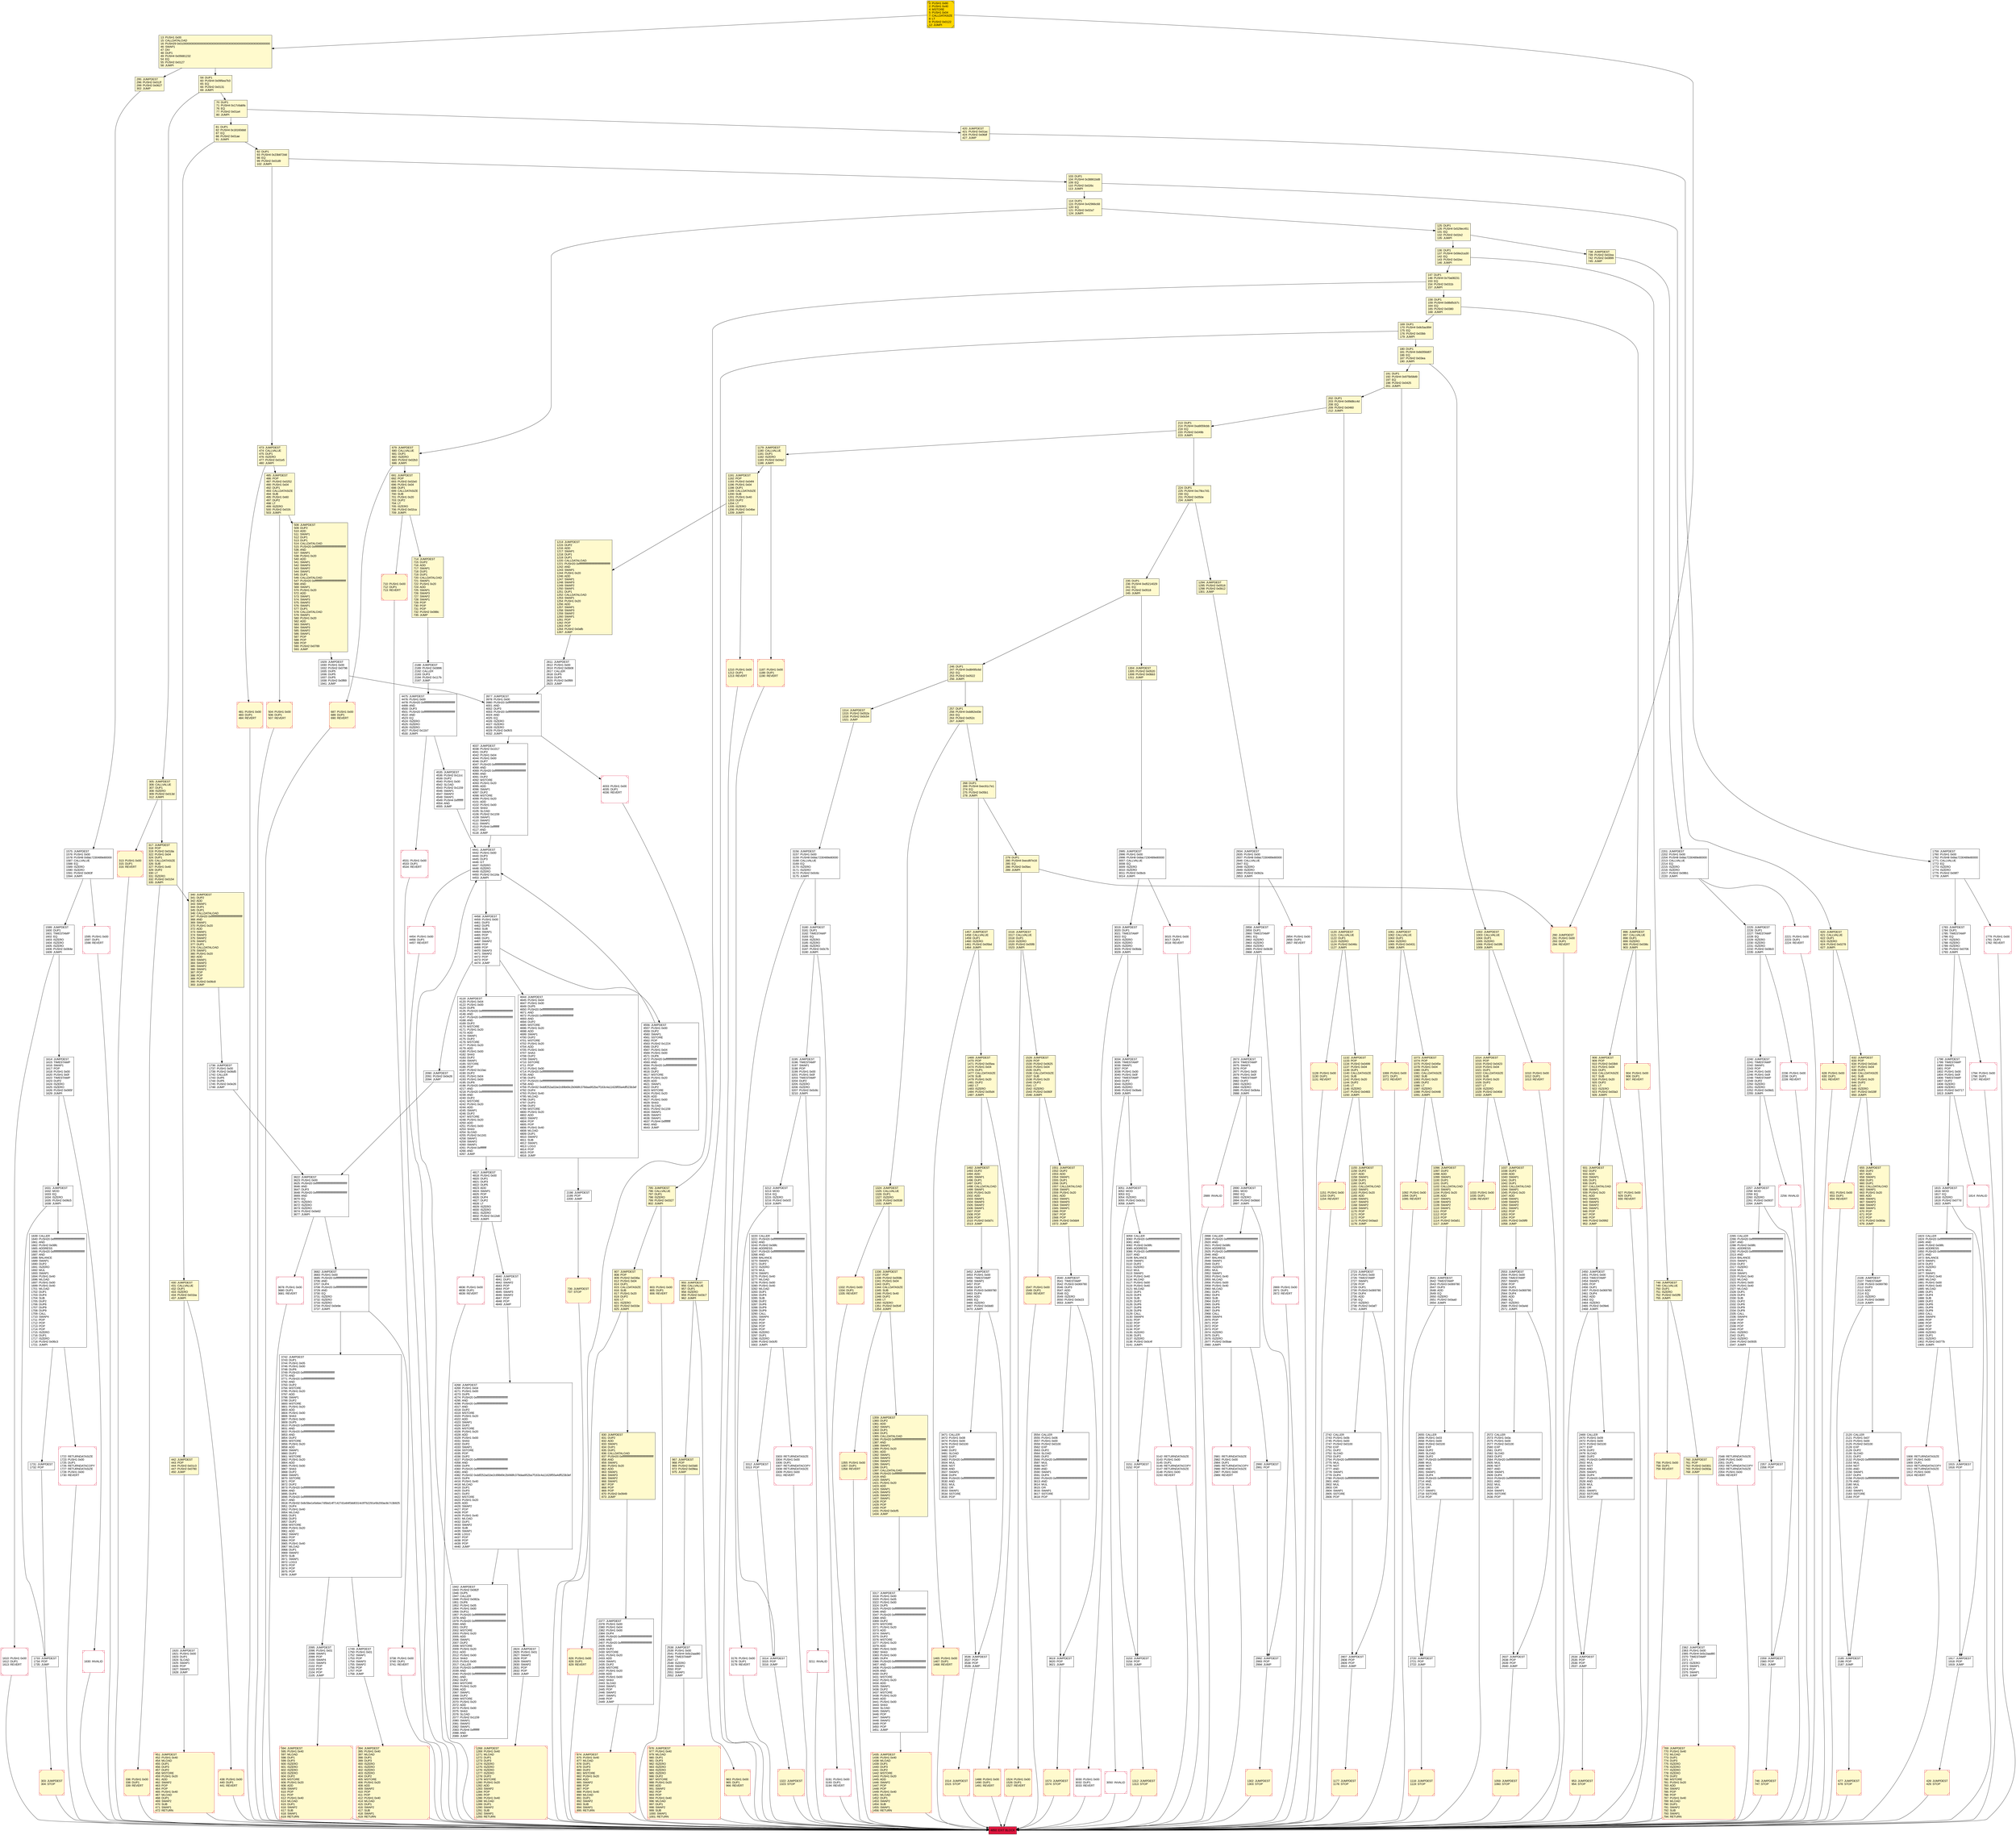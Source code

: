 digraph G {
bgcolor=transparent rankdir=UD;
node [shape=box style=filled color=black fillcolor=white fontname=arial fontcolor=black];
679 [label="679: JUMPDEST\l680: CALLVALUE\l681: DUP1\l682: ISZERO\l683: PUSH2 0x02b3\l686: JUMPI\l" fillcolor=lemonchiffon ];
147 [label="147: DUP1\l148: PUSH4 0x70a08231\l153: EQ\l154: PUSH2 0x031b\l157: JUMPI\l" fillcolor=lemonchiffon ];
2637 [label="2637: JUMPDEST\l2638: POP\l2639: POP\l2640: JUMP\l" ];
1096 [label="1096: JUMPDEST\l1097: DUP2\l1098: ADD\l1099: SWAP1\l1100: DUP1\l1101: DUP1\l1102: CALLDATALOAD\l1103: SWAP1\l1104: PUSH1 0x20\l1106: ADD\l1107: SWAP1\l1108: SWAP3\l1109: SWAP2\l1110: SWAP1\l1111: POP\l1112: POP\l1113: POP\l1114: PUSH2 0x0a51\l1117: JUMP\l" fillcolor=lemonchiffon ];
1314 [label="1314: JUMPDEST\l1315: PUSH2 0x052a\l1318: PUSH2 0x0c54\l1321: JUMP\l" fillcolor=lemonchiffon ];
955 [label="955: JUMPDEST\l956: CALLVALUE\l957: DUP1\l958: ISZERO\l959: PUSH2 0x03c7\l962: JUMPI\l" fillcolor=lemonchiffon ];
2641 [label="2641: JUMPDEST\l2642: TIMESTAMP\l2643: PUSH3 0x069780\l2647: DUP3\l2648: ADD\l2649: EQ\l2650: ISZERO\l2651: PUSH2 0x0aa0\l2654: JUMPI\l" ];
3977 [label="3977: JUMPDEST\l3978: PUSH1 0x00\l3980: PUSH20 0xffffffffffffffffffffffffffffffffffffffff\l4001: AND\l4002: DUP3\l4003: PUSH20 0xffffffffffffffffffffffffffffffffffffffff\l4024: AND\l4025: EQ\l4026: ISZERO\l4027: ISZERO\l4028: ISZERO\l4029: PUSH2 0x0fc5\l4032: JUMPI\l" ];
2359 [label="2359: JUMPDEST\l2360: POP\l2361: JUMP\l" ];
4817 [label="4817: JUMPDEST\l4818: PUSH1 0x00\l4820: DUP1\l4821: DUP3\l4822: DUP5\l4823: ADD\l4824: SWAP1\l4825: POP\l4826: DUP4\l4827: DUP2\l4828: LT\l4829: ISZERO\l4830: ISZERO\l4831: ISZERO\l4832: PUSH2 0x12e8\l4835: JUMPI\l" ];
4531 [label="4531: PUSH1 0x00\l4533: DUP1\l4534: REVERT\l" shape=Msquare color=crimson ];
438 [label="438: PUSH1 0x00\l440: DUP1\l441: REVERT\l" fillcolor=lemonchiffon shape=Msquare color=crimson ];
1465 [label="1465: PUSH1 0x00\l1467: DUP1\l1468: REVERT\l" fillcolor=lemonchiffon shape=Msquare color=crimson ];
2890 [label="2890: JUMPDEST\l2891: MOD\l2892: EQ\l2893: ISZERO\l2894: PUSH2 0x0bb0\l2897: JUMPI\l" ];
169 [label="169: DUP1\l170: PUSH4 0x8c5ac894\l175: EQ\l176: PUSH2 0x03bb\l179: JUMPI\l" fillcolor=lemonchiffon ];
114 [label="114: DUP1\l115: PUSH4 0x42966c68\l120: EQ\l121: PUSH2 0x02a7\l124: JUMPI\l" fillcolor=lemonchiffon ];
931 [label="931: JUMPDEST\l932: DUP2\l933: ADD\l934: SWAP1\l935: DUP1\l936: DUP1\l937: CALLDATALOAD\l938: SWAP1\l939: PUSH1 0x20\l941: ADD\l942: SWAP1\l943: SWAP3\l944: SWAP2\l945: SWAP1\l946: POP\l947: POP\l948: POP\l949: PUSH2 0x0992\l952: JUMP\l" fillcolor=lemonchiffon ];
2469 [label="2469: CALLER\l2470: PUSH1 0x09\l2472: PUSH1 0x00\l2474: PUSH2 0x0100\l2477: EXP\l2478: DUP2\l2479: SLOAD\l2480: DUP2\l2481: PUSH20 0xffffffffffffffffffffffffffffffffffffffff\l2502: MUL\l2503: NOT\l2504: AND\l2505: SWAP1\l2506: DUP4\l2507: PUSH20 0xffffffffffffffffffffffffffffffffffffffff\l2528: AND\l2529: MUL\l2530: OR\l2531: SWAP1\l2532: SSTORE\l2533: POP\l" ];
1014 [label="1014: JUMPDEST\l1015: POP\l1016: PUSH2 0x0423\l1019: PUSH1 0x04\l1021: DUP1\l1022: CALLDATASIZE\l1023: SUB\l1024: PUSH1 0x20\l1026: DUP2\l1027: LT\l1028: ISZERO\l1029: PUSH2 0x040d\l1032: JUMPI\l" fillcolor=lemonchiffon ];
1435 [label="1435: JUMPDEST\l1436: PUSH1 0x40\l1438: MLOAD\l1439: DUP1\l1440: DUP3\l1441: DUP2\l1442: MSTORE\l1443: PUSH1 0x20\l1445: ADD\l1446: SWAP2\l1447: POP\l1448: POP\l1449: PUSH1 0x40\l1451: MLOAD\l1452: DUP1\l1453: SWAP2\l1454: SUB\l1455: SWAP1\l1456: RETURN\l" fillcolor=lemonchiffon shape=Msquare color=crimson ];
2095 [label="2095: JUMPDEST\l2096: PUSH1 0x01\l2098: SWAP1\l2099: POP\l2100: SWAP4\l2101: SWAP3\l2102: POP\l2103: POP\l2104: POP\l2105: JUMP\l" ];
904 [label="904: PUSH1 0x00\l906: DUP1\l907: REVERT\l" fillcolor=lemonchiffon shape=Msquare color=crimson ];
2873 [label="2873: JUMPDEST\l2874: TIMESTAMP\l2875: SWAP1\l2876: POP\l2877: PUSH1 0x00\l2879: PUSH1 0x0f\l2881: TIMESTAMP\l2882: DUP2\l2883: ISZERO\l2884: ISZERO\l2885: PUSH2 0x0b4a\l2888: JUMPI\l" ];
1736 [label="1736: JUMPDEST\l1737: PUSH1 0x00\l1739: PUSH2 0x06d5\l1742: CALLER\l1743: DUP5\l1744: DUP5\l1745: PUSH2 0x0e26\l1748: JUMP\l" ];
953 [label="953: JUMPDEST\l954: STOP\l" fillcolor=lemonchiffon shape=Msquare color=crimson ];
3211 [label="3211: INVALID\l" shape=Msquare color=crimson ];
428 [label="428: JUMPDEST\l429: STOP\l" fillcolor=lemonchiffon shape=Msquare color=crimson ];
180 [label="180: DUP1\l181: PUSH4 0x8d356d07\l186: EQ\l187: PUSH2 0x03ea\l190: JUMPI\l" fillcolor=lemonchiffon ];
2742 [label="2742: CALLER\l2743: PUSH1 0x0b\l2745: PUSH1 0x00\l2747: PUSH2 0x0100\l2750: EXP\l2751: DUP2\l2752: SLOAD\l2753: DUP2\l2754: PUSH20 0xffffffffffffffffffffffffffffffffffffffff\l2775: MUL\l2776: NOT\l2777: AND\l2778: SWAP1\l2779: DUP4\l2780: PUSH20 0xffffffffffffffffffffffffffffffffffffffff\l2801: AND\l2802: MUL\l2803: OR\l2804: SWAP1\l2805: SSTORE\l2806: POP\l" ];
4458 [label="4458: JUMPDEST\l4459: PUSH1 0x00\l4461: DUP3\l4462: DUP5\l4463: SUB\l4464: SWAP1\l4465: POP\l4466: DUP1\l4467: SWAP2\l4468: POP\l4469: POP\l4470: SWAP3\l4471: SWAP2\l4472: POP\l4473: POP\l4474: JUMP\l" ];
485 [label="485: JUMPDEST\l486: POP\l487: PUSH2 0x0252\l490: PUSH1 0x04\l492: DUP1\l493: CALLDATASIZE\l494: SUB\l495: PUSH1 0x60\l497: DUP2\l498: LT\l499: ISZERO\l500: PUSH2 0x01fc\l503: JUMPI\l" fillcolor=lemonchiffon ];
769 [label="769: JUMPDEST\l770: PUSH1 0x40\l772: MLOAD\l773: DUP1\l774: DUP3\l775: ISZERO\l776: ISZERO\l777: ISZERO\l778: ISZERO\l779: DUP2\l780: MSTORE\l781: PUSH1 0x20\l783: ADD\l784: SWAP2\l785: POP\l786: POP\l787: PUSH1 0x40\l789: MLOAD\l790: DUP1\l791: SWAP2\l792: SUB\l793: SWAP1\l794: RETURN\l" fillcolor=lemonchiffon shape=Msquare color=crimson ];
927 [label="927: PUSH1 0x00\l929: DUP1\l930: REVERT\l" fillcolor=lemonchiffon shape=Msquare color=crimson ];
481 [label="481: PUSH1 0x00\l483: DUP1\l484: REVERT\l" fillcolor=lemonchiffon shape=Msquare color=crimson ];
1179 [label="1179: JUMPDEST\l1180: CALLVALUE\l1181: DUP1\l1182: ISZERO\l1183: PUSH2 0x04a7\l1186: JUMPI\l" fillcolor=lemonchiffon ];
760 [label="760: JUMPDEST\l761: POP\l762: PUSH2 0x0301\l765: PUSH2 0x093a\l768: JUMP\l" fillcolor=lemonchiffon ];
3019 [label="3019: JUMPDEST\l3020: DUP1\l3021: TIMESTAMP\l3022: EQ\l3023: ISZERO\l3024: ISZERO\l3025: ISZERO\l3026: PUSH2 0x0bda\l3029: JUMPI\l" ];
246 [label="246: DUP1\l247: PUSH4 0xd8495c6d\l252: EQ\l253: PUSH2 0x0522\l256: JUMPI\l" fillcolor=lemonchiffon ];
2811 [label="2811: JUMPDEST\l2812: PUSH1 0x00\l2814: PUSH2 0x0b08\l2817: CALLER\l2818: DUP5\l2819: DUP5\l2820: PUSH2 0x0f89\l2823: JUMP\l" ];
1639 [label="1639: CALLER\l1640: PUSH20 0xffffffffffffffffffffffffffffffffffffffff\l1661: AND\l1662: PUSH2 0x08fc\l1665: ADDRESS\l1666: PUSH20 0xffffffffffffffffffffffffffffffffffffffff\l1687: AND\l1688: BALANCE\l1689: SWAP1\l1690: DUP2\l1691: ISZERO\l1692: MUL\l1693: SWAP1\l1694: PUSH1 0x40\l1696: MLOAD\l1697: PUSH1 0x00\l1699: PUSH1 0x40\l1701: MLOAD\l1702: DUP1\l1703: DUP4\l1704: SUB\l1705: DUP2\l1706: DUP6\l1707: DUP9\l1708: DUP9\l1709: CALL\l1710: SWAP4\l1711: POP\l1712: POP\l1713: POP\l1714: POP\l1715: ISZERO\l1716: DUP1\l1717: ISZERO\l1718: PUSH2 0x06c3\l1721: JUMPI\l" ];
235 [label="235: DUP1\l236: PUSH4 0xd5214029\l241: EQ\l242: PUSH2 0x0518\l245: JUMPI\l" fillcolor=lemonchiffon ];
3180 [label="3180: JUMPDEST\l3181: DUP1\l3182: TIMESTAMP\l3183: EQ\l3184: ISZERO\l3185: ISZERO\l3186: ISZERO\l3187: PUSH2 0x0c7b\l3190: JUMPI\l" ];
1010 [label="1010: PUSH1 0x00\l1012: DUP1\l1013: REVERT\l" fillcolor=lemonchiffon shape=Msquare color=crimson ];
1524 [label="1524: PUSH1 0x00\l1526: DUP1\l1527: REVERT\l" fillcolor=lemonchiffon shape=Msquare color=crimson ];
191 [label="191: DUP1\l192: PUSH4 0x975b58d9\l197: EQ\l198: PUSH2 0x0425\l201: JUMPI\l" fillcolor=lemonchiffon ];
70 [label="70: DUP1\l71: PUSH4 0x17c6abfa\l76: EQ\l77: PUSH2 0x01a4\l80: JUMPI\l" fillcolor=lemonchiffon ];
1457 [label="1457: JUMPDEST\l1458: CALLVALUE\l1459: DUP1\l1460: ISZERO\l1461: PUSH2 0x05bd\l1464: JUMPI\l" fillcolor=lemonchiffon ];
504 [label="504: PUSH1 0x00\l506: DUP1\l507: REVERT\l" fillcolor=lemonchiffon shape=Msquare color=crimson ];
1917 [label="1917: JUMPDEST\l1918: POP\l1919: JUMP\l" ];
3142 [label="3142: RETURNDATASIZE\l3143: PUSH1 0x00\l3145: DUP1\l3146: RETURNDATACOPY\l3147: RETURNDATASIZE\l3148: PUSH1 0x00\l3150: REVERT\l" shape=Msquare color=crimson ];
4033 [label="4033: PUSH1 0x00\l4035: DUP1\l4036: REVERT\l" shape=Msquare color=crimson ];
59 [label="59: DUP1\l60: PUSH4 0x095ea7b3\l65: EQ\l66: PUSH2 0x0131\l69: JUMPI\l" fillcolor=lemonchiffon ];
963 [label="963: PUSH1 0x00\l965: DUP1\l966: REVERT\l" fillcolor=lemonchiffon shape=Msquare color=crimson ];
3015 [label="3015: PUSH1 0x00\l3017: DUP1\l3018: REVERT\l" shape=Msquare color=crimson ];
967 [label="967: JUMPDEST\l968: POP\l969: PUSH2 0x03d0\l972: PUSH2 0x09ea\l975: JUMP\l" fillcolor=lemonchiffon ];
2834 [label="2834: JUMPDEST\l2835: PUSH1 0x00\l2837: PUSH8 0x8ac7230489e80000\l2846: CALLVALUE\l2847: EQ\l2848: ISZERO\l2849: ISZERO\l2850: PUSH2 0x0b2a\l2853: JUMPI\l" ];
2858 [label="2858: JUMPDEST\l2859: DUP1\l2860: TIMESTAMP\l2861: EQ\l2862: ISZERO\l2863: ISZERO\l2864: ISZERO\l2865: PUSH2 0x0b39\l2868: JUMPI\l" ];
2256 [label="2256: INVALID\l" shape=Msquare color=crimson ];
451 [label="451: JUMPDEST\l452: PUSH1 0x40\l454: MLOAD\l455: DUP1\l456: DUP3\l457: DUP2\l458: MSTORE\l459: PUSH1 0x20\l461: ADD\l462: SWAP2\l463: POP\l464: POP\l465: PUSH1 0x40\l467: MLOAD\l468: DUP1\l469: SWAP2\l470: SUB\l471: SWAP1\l472: RETURN\l" fillcolor=lemonchiffon shape=Msquare color=crimson ];
2450 [label="2450: JUMPDEST\l2451: PUSH1 0x00\l2453: TIMESTAMP\l2454: SWAP1\l2455: POP\l2456: DUP1\l2457: PUSH3 0x069780\l2461: DUP4\l2462: ADD\l2463: EQ\l2464: ISZERO\l2465: PUSH2 0x09e6\l2468: JUMPI\l" ];
1488 [label="1488: PUSH1 0x00\l1490: DUP1\l1491: REVERT\l" fillcolor=lemonchiffon shape=Msquare color=crimson ];
3030 [label="3030: PUSH1 0x00\l3032: DUP1\l3033: REVERT\l" shape=Msquare color=crimson ];
655 [label="655: JUMPDEST\l656: DUP2\l657: ADD\l658: SWAP1\l659: DUP1\l660: DUP1\l661: CALLDATALOAD\l662: SWAP1\l663: PUSH1 0x20\l665: ADD\l666: SWAP1\l667: SWAP3\l668: SWAP2\l669: SWAP1\l670: POP\l671: POP\l672: POP\l673: PUSH2 0x083a\l676: JUMP\l" fillcolor=lemonchiffon ];
1359 [label="1359: JUMPDEST\l1360: DUP2\l1361: ADD\l1362: SWAP1\l1363: DUP1\l1364: DUP1\l1365: CALLDATALOAD\l1366: PUSH20 0xffffffffffffffffffffffffffffffffffffffff\l1387: AND\l1388: SWAP1\l1389: PUSH1 0x20\l1391: ADD\l1392: SWAP1\l1393: SWAP3\l1394: SWAP2\l1395: SWAP1\l1396: DUP1\l1397: CALLDATALOAD\l1398: PUSH20 0xffffffffffffffffffffffffffffffffffffffff\l1419: AND\l1420: SWAP1\l1421: PUSH1 0x20\l1423: ADD\l1424: SWAP1\l1425: SWAP3\l1426: SWAP2\l1427: SWAP1\l1428: POP\l1429: POP\l1430: POP\l1431: PUSH2 0x0cf5\l1434: JUMP\l" fillcolor=lemonchiffon ];
1514 [label="1514: JUMPDEST\l1515: STOP\l" fillcolor=lemonchiffon shape=Msquare color=crimson ];
1749 [label="1749: JUMPDEST\l1750: PUSH1 0x01\l1752: SWAP1\l1753: POP\l1754: SWAP3\l1755: SWAP2\l1756: POP\l1757: POP\l1758: JUMP\l" ];
3151 [label="3151: JUMPDEST\l3152: POP\l" ];
1155 [label="1155: JUMPDEST\l1156: DUP2\l1157: ADD\l1158: SWAP1\l1159: DUP1\l1160: DUP1\l1161: CALLDATALOAD\l1162: SWAP1\l1163: PUSH1 0x20\l1165: ADD\l1166: SWAP1\l1167: SWAP3\l1168: SWAP2\l1169: SWAP1\l1170: POP\l1171: POP\l1172: POP\l1173: PUSH2 0x0aa3\l1176: JUMP\l" fillcolor=lemonchiffon ];
803 [label="803: PUSH1 0x00\l805: DUP1\l806: REVERT\l" fillcolor=lemonchiffon shape=Msquare color=crimson ];
1302 [label="1302: JUMPDEST\l1303: STOP\l" fillcolor=lemonchiffon shape=Msquare color=crimson ];
1528 [label="1528: JUMPDEST\l1529: POP\l1530: PUSH2 0x0625\l1533: PUSH1 0x04\l1535: DUP1\l1536: CALLDATASIZE\l1537: SUB\l1538: PUSH1 0x20\l1540: DUP2\l1541: LT\l1542: ISZERO\l1543: PUSH2 0x060f\l1546: JUMPI\l" fillcolor=lemonchiffon ];
2854 [label="2854: PUSH1 0x00\l2856: DUP1\l2857: REVERT\l" shape=Msquare color=crimson ];
3034 [label="3034: JUMPDEST\l3035: TIMESTAMP\l3036: SWAP1\l3037: POP\l3038: PUSH1 0x00\l3040: PUSH1 0x0f\l3042: TIMESTAMP\l3043: DUP2\l3044: ISZERO\l3045: ISZERO\l3046: PUSH2 0x0beb\l3049: JUMPI\l" ];
2201 [label="2201: JUMPDEST\l2202: PUSH1 0x00\l2204: PUSH8 0x8ac7230489e80000\l2213: CALLVALUE\l2214: EQ\l2215: ISZERO\l2216: ISZERO\l2217: PUSH2 0x08b1\l2220: JUMPI\l" ];
1614 [label="1614: JUMPDEST\l1615: TIMESTAMP\l1616: SWAP1\l1617: POP\l1618: PUSH1 0x00\l1620: PUSH1 0x0f\l1622: TIMESTAMP\l1623: DUP2\l1624: ISZERO\l1625: ISZERO\l1626: PUSH2 0x065f\l1629: JUMPI\l" ];
3156 [label="3156: JUMPDEST\l3157: PUSH1 0x00\l3159: PUSH8 0x8ac7230489e80000\l3168: CALLVALUE\l3169: EQ\l3170: ISZERO\l3171: ISZERO\l3172: PUSH2 0x0c6c\l3175: JUMPI\l" ];
2869 [label="2869: PUSH1 0x00\l2871: DUP1\l2872: REVERT\l" shape=Msquare color=crimson ];
1332 [label="1332: PUSH1 0x00\l1334: DUP1\l1335: REVERT\l" fillcolor=lemonchiffon shape=Msquare color=crimson ];
136 [label="136: DUP1\l137: PUSH4 0x56e2ca30\l142: EQ\l143: PUSH2 0x02ec\l146: JUMPI\l" fillcolor=lemonchiffon ];
2992 [label="2992: JUMPDEST\l2993: POP\l2994: JUMP\l" ];
313 [label="313: PUSH1 0x00\l315: DUP1\l316: REVERT\l" fillcolor=lemonchiffon shape=Msquare color=crimson ];
1037 [label="1037: JUMPDEST\l1038: DUP2\l1039: ADD\l1040: SWAP1\l1041: DUP1\l1042: DUP1\l1043: CALLDATALOAD\l1044: SWAP1\l1045: PUSH1 0x20\l1047: ADD\l1048: SWAP1\l1049: SWAP3\l1050: SWAP2\l1051: SWAP1\l1052: POP\l1053: POP\l1054: POP\l1055: PUSH2 0x09f9\l1058: JUMP\l" fillcolor=lemonchiffon ];
4441 [label="4441: JUMPDEST\l4442: PUSH1 0x00\l4444: DUP3\l4445: DUP3\l4446: GT\l4447: ISZERO\l4448: ISZERO\l4449: ISZERO\l4450: PUSH2 0x116a\l4453: JUMPI\l" ];
826 [label="826: PUSH1 0x00\l828: DUP1\l829: REVERT\l" fillcolor=lemonchiffon shape=Msquare color=crimson ];
3195 [label="3195: JUMPDEST\l3196: TIMESTAMP\l3197: SWAP1\l3198: POP\l3199: PUSH1 0x00\l3201: PUSH1 0x0f\l3203: TIMESTAMP\l3204: DUP2\l3205: ISZERO\l3206: ISZERO\l3207: PUSH2 0x0c8c\l3210: JUMPI\l" ];
1304 [label="1304: JUMPDEST\l1305: PUSH2 0x0520\l1308: PUSH2 0x0bb3\l1311: JUMP\l" fillcolor=lemonchiffon ];
1722 [label="1722: RETURNDATASIZE\l1723: PUSH1 0x00\l1725: DUP1\l1726: RETURNDATACOPY\l1727: RETURNDATASIZE\l1728: PUSH1 0x00\l1730: REVERT\l" shape=Msquare color=crimson ];
1794 [label="1794: PUSH1 0x00\l1796: DUP1\l1797: REVERT\l" shape=Msquare color=crimson ];
1815 [label="1815: JUMPDEST\l1816: MOD\l1817: EQ\l1818: ISZERO\l1819: PUSH2 0x077d\l1822: JUMPI\l" ];
3059 [label="3059: CALLER\l3060: PUSH20 0xffffffffffffffffffffffffffffffffffffffff\l3081: AND\l3082: PUSH2 0x08fc\l3085: ADDRESS\l3086: PUSH20 0xffffffffffffffffffffffffffffffffffffffff\l3107: AND\l3108: BALANCE\l3109: SWAP1\l3110: DUP2\l3111: ISZERO\l3112: MUL\l3113: SWAP1\l3114: PUSH1 0x40\l3116: MLOAD\l3117: PUSH1 0x00\l3119: PUSH1 0x40\l3121: MLOAD\l3122: DUP1\l3123: DUP4\l3124: SUB\l3125: DUP2\l3126: DUP6\l3127: DUP9\l3128: DUP9\l3129: CALL\l3130: SWAP4\l3131: POP\l3132: POP\l3133: POP\l3134: POP\l3135: ISZERO\l3136: DUP1\l3137: ISZERO\l3138: PUSH2 0x0c4f\l3141: JUMPI\l" ];
2240 [label="2240: JUMPDEST\l2241: TIMESTAMP\l2242: SWAP1\l2243: POP\l2244: PUSH1 0x00\l2246: PUSH1 0x0f\l2248: TIMESTAMP\l2249: DUP2\l2250: ISZERO\l2251: ISZERO\l2252: PUSH2 0x08d1\l2255: JUMPI\l" ];
1942 [label="1942: JUMPDEST\l1943: PUSH2 0x082f\l1946: DUP5\l1947: CALLER\l1948: PUSH2 0x082a\l1951: DUP6\l1952: PUSH1 0x05\l1954: PUSH1 0x00\l1956: DUP11\l1957: PUSH20 0xffffffffffffffffffffffffffffffffffffffff\l1978: AND\l1979: PUSH20 0xffffffffffffffffffffffffffffffffffffffff\l2000: AND\l2001: DUP2\l2002: MSTORE\l2003: PUSH1 0x20\l2005: ADD\l2006: SWAP1\l2007: DUP2\l2008: MSTORE\l2009: PUSH1 0x20\l2011: ADD\l2012: PUSH1 0x00\l2014: SHA3\l2015: PUSH1 0x00\l2017: CALLER\l2018: PUSH20 0xffffffffffffffffffffffffffffffffffffffff\l2039: AND\l2040: PUSH20 0xffffffffffffffffffffffffffffffffffffffff\l2061: AND\l2062: DUP2\l2063: MSTORE\l2064: PUSH1 0x20\l2066: ADD\l2067: SWAP1\l2068: DUP2\l2069: MSTORE\l2070: PUSH1 0x20\l2072: ADD\l2073: PUSH1 0x00\l2075: SHA3\l2076: SLOAD\l2077: PUSH2 0x1159\l2080: SWAP1\l2081: SWAP2\l2082: SWAP1\l2083: PUSH4 0xffffffff\l2088: AND\l2089: JUMP\l" ];
1312 [label="1312: JUMPDEST\l1313: STOP\l" fillcolor=lemonchiffon shape=Msquare color=crimson ];
103 [label="103: DUP1\l104: PUSH4 0x38861bd8\l109: EQ\l110: PUSH2 0x026c\l113: JUMPI\l" fillcolor=lemonchiffon ];
394 [label="394: JUMPDEST\l395: PUSH1 0x40\l397: MLOAD\l398: DUP1\l399: DUP3\l400: ISZERO\l401: ISZERO\l402: ISZERO\l403: ISZERO\l404: DUP2\l405: MSTORE\l406: PUSH1 0x20\l408: ADD\l409: SWAP2\l410: POP\l411: POP\l412: PUSH1 0x40\l414: MLOAD\l415: DUP1\l416: SWAP2\l417: SUB\l418: SWAP1\l419: RETURN\l" fillcolor=lemonchiffon shape=Msquare color=crimson ];
303 [label="303: JUMPDEST\l304: STOP\l" fillcolor=lemonchiffon shape=Msquare color=crimson ];
3452 [label="3452: JUMPDEST\l3453: PUSH1 0x00\l3455: TIMESTAMP\l3456: SWAP1\l3457: POP\l3458: DUP1\l3459: PUSH3 0x069780\l3463: DUP4\l3464: ADD\l3465: EQ\l3466: ISZERO\l3467: PUSH2 0x0dd0\l3470: JUMPI\l" ];
1002 [label="1002: JUMPDEST\l1003: CALLVALUE\l1004: DUP1\l1005: ISZERO\l1006: PUSH2 0x03f6\l1009: JUMPI\l" fillcolor=lemonchiffon ];
2807 [label="2807: JUMPDEST\l2808: POP\l2809: POP\l2810: JUMP\l" ];
2723 [label="2723: JUMPDEST\l2724: PUSH1 0x00\l2726: TIMESTAMP\l2727: SWAP1\l2728: POP\l2729: DUP1\l2730: PUSH3 0x069780\l2734: DUP4\l2735: ADD\l2736: EQ\l2737: ISZERO\l2738: PUSH2 0x0af7\l2741: JUMPI\l" ];
1322 [label="1322: JUMPDEST\l1323: STOP\l" fillcolor=lemonchiffon shape=Msquare color=crimson ];
2655 [label="2655: CALLER\l2656: PUSH1 0x03\l2658: PUSH1 0x00\l2660: PUSH2 0x0100\l2663: EXP\l2664: DUP2\l2665: SLOAD\l2666: DUP2\l2667: PUSH20 0xffffffffffffffffffffffffffffffffffffffff\l2688: MUL\l2689: NOT\l2690: AND\l2691: SWAP1\l2692: DUP4\l2693: PUSH20 0xffffffffffffffffffffffffffffffffffffffff\l2714: AND\l2715: MUL\l2716: OR\l2717: SWAP1\l2718: SSTORE\l2719: POP\l" ];
3471 [label="3471: CALLER\l3472: PUSH1 0x08\l3474: PUSH1 0x00\l3476: PUSH2 0x0100\l3479: EXP\l3480: DUP2\l3481: SLOAD\l3482: DUP2\l3483: PUSH20 0xffffffffffffffffffffffffffffffffffffffff\l3504: MUL\l3505: NOT\l3506: AND\l3507: SWAP1\l3508: DUP4\l3509: PUSH20 0xffffffffffffffffffffffffffffffffffffffff\l3530: AND\l3531: MUL\l3532: OR\l3533: SWAP1\l3534: SSTORE\l3535: POP\l" ];
3312 [label="3312: JUMPDEST\l3313: POP\l" ];
1551 [label="1551: JUMPDEST\l1552: DUP2\l1553: ADD\l1554: SWAP1\l1555: DUP1\l1556: DUP1\l1557: CALLDATALOAD\l1558: SWAP1\l1559: PUSH1 0x20\l1561: ADD\l1562: SWAP1\l1563: SWAP3\l1564: SWAP2\l1565: SWAP1\l1566: POP\l1567: POP\l1568: POP\l1569: PUSH2 0x0dd4\l1572: JUMP\l" fillcolor=lemonchiffon ];
4454 [label="4454: PUSH1 0x00\l4456: DUP1\l4457: REVERT\l" shape=Msquare color=crimson ];
2995 [label="2995: JUMPDEST\l2996: PUSH1 0x00\l2998: PUSH8 0x8ac7230489e80000\l3007: CALLVALUE\l3008: EQ\l3009: ISZERO\l3010: ISZERO\l3011: PUSH2 0x0bcb\l3014: JUMPI\l" ];
896 [label="896: JUMPDEST\l897: CALLVALUE\l898: DUP1\l899: ISZERO\l900: PUSH2 0x038c\l903: JUMPI\l" fillcolor=lemonchiffon ];
1469 [label="1469: JUMPDEST\l1470: POP\l1471: PUSH2 0x05ea\l1474: PUSH1 0x04\l1476: DUP1\l1477: CALLDATASIZE\l1478: SUB\l1479: PUSH1 0x20\l1481: DUP2\l1482: LT\l1483: ISZERO\l1484: PUSH2 0x05d4\l1487: JUMPI\l" fillcolor=lemonchiffon ];
738 [label="738: JUMPDEST\l739: PUSH2 0x02ea\l742: PUSH2 0x0899\l745: JUMP\l" fillcolor=lemonchiffon ];
81 [label="81: DUP1\l82: PUSH4 0x18160ddd\l87: EQ\l88: PUSH2 0x01ae\l91: JUMPI\l" fillcolor=lemonchiffon ];
874 [label="874: JUMPDEST\l875: PUSH1 0x40\l877: MLOAD\l878: DUP1\l879: DUP3\l880: DUP2\l881: MSTORE\l882: PUSH1 0x20\l884: ADD\l885: SWAP2\l886: POP\l887: POP\l888: PUSH1 0x40\l890: MLOAD\l891: DUP1\l892: SWAP2\l893: SUB\l894: SWAP1\l895: RETURN\l" fillcolor=lemonchiffon shape=Msquare color=crimson ];
2265 [label="2265: CALLER\l2266: PUSH20 0xffffffffffffffffffffffffffffffffffffffff\l2287: AND\l2288: PUSH2 0x08fc\l2291: ADDRESS\l2292: PUSH20 0xffffffffffffffffffffffffffffffffffffffff\l2313: AND\l2314: BALANCE\l2315: SWAP1\l2316: DUP2\l2317: ISZERO\l2318: MUL\l2319: SWAP1\l2320: PUSH1 0x40\l2322: MLOAD\l2323: PUSH1 0x00\l2325: PUSH1 0x40\l2327: MLOAD\l2328: DUP1\l2329: DUP4\l2330: SUB\l2331: DUP2\l2332: DUP6\l2333: DUP9\l2334: DUP9\l2335: CALL\l2336: SWAP4\l2337: POP\l2338: POP\l2339: POP\l2340: POP\l2341: ISZERO\l2342: DUP1\l2343: ISZERO\l2344: PUSH2 0x0935\l2347: JUMPI\l" ];
125 [label="125: DUP1\l126: PUSH4 0x529ec451\l131: EQ\l132: PUSH2 0x02e2\l135: JUMPI\l" fillcolor=lemonchiffon ];
1516 [label="1516: JUMPDEST\l1517: CALLVALUE\l1518: DUP1\l1519: ISZERO\l1520: PUSH2 0x05f8\l1523: JUMPI\l" fillcolor=lemonchiffon ];
830 [label="830: JUMPDEST\l831: DUP2\l832: ADD\l833: SWAP1\l834: DUP1\l835: DUP1\l836: CALLDATALOAD\l837: PUSH20 0xffffffffffffffffffffffffffffffffffffffff\l858: AND\l859: SWAP1\l860: PUSH1 0x20\l862: ADD\l863: SWAP1\l864: SWAP3\l865: SWAP2\l866: SWAP1\l867: POP\l868: POP\l869: POP\l870: PUSH2 0x0949\l873: JUMP\l" fillcolor=lemonchiffon ];
1492 [label="1492: JUMPDEST\l1493: DUP2\l1494: ADD\l1495: SWAP1\l1496: DUP1\l1497: DUP1\l1498: CALLDATALOAD\l1499: SWAP1\l1500: PUSH1 0x20\l1502: ADD\l1503: SWAP1\l1504: SWAP3\l1505: SWAP2\l1506: SWAP1\l1507: POP\l1508: POP\l1509: POP\l1510: PUSH2 0x0d7c\l1513: JUMP\l" fillcolor=lemonchiffon ];
795 [label="795: JUMPDEST\l796: CALLVALUE\l797: DUP1\l798: ISZERO\l799: PUSH2 0x0327\l802: JUMPI\l" fillcolor=lemonchiffon ];
1575 [label="1575: JUMPDEST\l1576: PUSH1 0x00\l1578: PUSH8 0x8ac7230489e80000\l1587: CALLVALUE\l1588: EQ\l1589: ISZERO\l1590: ISZERO\l1591: PUSH2 0x063f\l1594: JUMPI\l" ];
1630 [label="1630: INVALID\l" shape=Msquare color=crimson ];
0 [label="0: PUSH1 0x80\l2: PUSH1 0x40\l4: MSTORE\l5: PUSH1 0x04\l7: CALLDATASIZE\l8: LT\l9: PUSH2 0x0122\l12: JUMPI\l" fillcolor=lemonchiffon shape=Msquare fillcolor=gold ];
2120 [label="2120: CALLER\l2121: PUSH1 0x07\l2123: PUSH1 0x00\l2125: PUSH2 0x0100\l2128: EXP\l2129: DUP2\l2130: SLOAD\l2131: DUP2\l2132: PUSH20 0xffffffffffffffffffffffffffffffffffffffff\l2153: MUL\l2154: NOT\l2155: AND\l2156: SWAP1\l2157: DUP4\l2158: PUSH20 0xffffffffffffffffffffffffffffffffffffffff\l2179: AND\l2180: MUL\l2181: OR\l2182: SWAP1\l2183: SSTORE\l2184: POP\l" ];
1355 [label="1355: PUSH1 0x00\l1357: DUP1\l1358: REVERT\l" fillcolor=lemonchiffon shape=Msquare color=crimson ];
976 [label="976: JUMPDEST\l977: PUSH1 0x40\l979: MLOAD\l980: DUP1\l981: DUP3\l982: ISZERO\l983: ISZERO\l984: ISZERO\l985: ISZERO\l986: DUP2\l987: MSTORE\l988: PUSH1 0x20\l990: ADD\l991: SWAP2\l992: POP\l993: POP\l994: PUSH1 0x40\l996: MLOAD\l997: DUP1\l998: SWAP2\l999: SUB\l1000: SWAP1\l1001: RETURN\l" fillcolor=lemonchiffon shape=Msquare color=crimson ];
4119 [label="4119: JUMPDEST\l4120: PUSH1 0x04\l4122: PUSH1 0x00\l4124: DUP6\l4125: PUSH20 0xffffffffffffffffffffffffffffffffffffffff\l4146: AND\l4147: PUSH20 0xffffffffffffffffffffffffffffffffffffffff\l4168: AND\l4169: DUP2\l4170: MSTORE\l4171: PUSH1 0x20\l4173: ADD\l4174: SWAP1\l4175: DUP2\l4176: MSTORE\l4177: PUSH1 0x20\l4179: ADD\l4180: PUSH1 0x00\l4182: SHA3\l4183: DUP2\l4184: SWAP1\l4185: SSTORE\l4186: POP\l4187: PUSH2 0x10ac\l4190: DUP2\l4191: PUSH1 0x04\l4193: PUSH1 0x00\l4195: DUP6\l4196: PUSH20 0xffffffffffffffffffffffffffffffffffffffff\l4217: AND\l4218: PUSH20 0xffffffffffffffffffffffffffffffffffffffff\l4239: AND\l4240: DUP2\l4241: MSTORE\l4242: PUSH1 0x20\l4244: ADD\l4245: SWAP1\l4246: DUP2\l4247: MSTORE\l4248: PUSH1 0x20\l4250: ADD\l4251: PUSH1 0x00\l4253: SHA3\l4254: SLOAD\l4255: PUSH2 0x12d1\l4258: SWAP1\l4259: SWAP2\l4260: SWAP1\l4261: PUSH4 0xffffffff\l4266: AND\l4267: JUMP\l" ];
336 [label="336: PUSH1 0x00\l338: DUP1\l339: REVERT\l" fillcolor=lemonchiffon shape=Msquare color=crimson ];
305 [label="305: JUMPDEST\l306: CALLVALUE\l307: DUP1\l308: ISZERO\l309: PUSH2 0x013d\l312: JUMPI\l" fillcolor=lemonchiffon ];
4850 [label="4850: EXIT BLOCK\l" fillcolor=crimson ];
1731 [label="1731: JUMPDEST\l1732: POP\l" ];
1336 [label="1336: JUMPDEST\l1337: POP\l1338: PUSH2 0x059b\l1341: PUSH1 0x04\l1343: DUP1\l1344: CALLDATASIZE\l1345: SUB\l1346: PUSH1 0x40\l1348: DUP2\l1349: LT\l1350: ISZERO\l1351: PUSH2 0x054f\l1354: JUMPI\l" fillcolor=lemonchiffon ];
508 [label="508: JUMPDEST\l509: DUP2\l510: ADD\l511: SWAP1\l512: DUP1\l513: DUP1\l514: CALLDATALOAD\l515: PUSH20 0xffffffffffffffffffffffffffffffffffffffff\l536: AND\l537: SWAP1\l538: PUSH1 0x20\l540: ADD\l541: SWAP1\l542: SWAP3\l543: SWAP2\l544: SWAP1\l545: DUP1\l546: CALLDATALOAD\l547: PUSH20 0xffffffffffffffffffffffffffffffffffffffff\l568: AND\l569: SWAP1\l570: PUSH1 0x20\l572: ADD\l573: SWAP1\l574: SWAP3\l575: SWAP2\l576: SWAP1\l577: DUP1\l578: CALLDATALOAD\l579: SWAP1\l580: PUSH1 0x20\l582: ADD\l583: SWAP1\l584: SWAP3\l585: SWAP2\l586: SWAP1\l587: POP\l588: POP\l589: POP\l590: PUSH2 0x0789\l593: JUMP\l" fillcolor=lemonchiffon ];
3303 [label="3303: RETURNDATASIZE\l3304: PUSH1 0x00\l3306: DUP1\l3307: RETURNDATACOPY\l3308: RETURNDATASIZE\l3309: PUSH1 0x00\l3311: REVERT\l" shape=Msquare color=crimson ];
1187 [label="1187: PUSH1 0x00\l1189: DUP1\l1190: REVERT\l" fillcolor=lemonchiffon shape=Msquare color=crimson ];
2357 [label="2357: JUMPDEST\l2358: POP\l" ];
3619 [label="3619: JUMPDEST\l3620: POP\l3621: JUMP\l" ];
632 [label="632: JUMPDEST\l633: POP\l634: PUSH2 0x02a5\l637: PUSH1 0x04\l639: DUP1\l640: CALLDATASIZE\l641: SUB\l642: PUSH1 0x20\l644: DUP2\l645: LT\l646: ISZERO\l647: PUSH2 0x028f\l650: JUMPI\l" fillcolor=lemonchiffon ];
2572 [label="2572: CALLER\l2573: PUSH1 0x0a\l2575: PUSH1 0x00\l2577: PUSH2 0x0100\l2580: EXP\l2581: DUP2\l2582: SLOAD\l2583: DUP2\l2584: PUSH20 0xffffffffffffffffffffffffffffffffffffffff\l2605: MUL\l2606: NOT\l2607: AND\l2608: SWAP1\l2609: DUP4\l2610: PUSH20 0xffffffffffffffffffffffffffffffffffffffff\l2631: AND\l2632: MUL\l2633: OR\l2634: SWAP1\l2635: SSTORE\l2636: POP\l" ];
1599 [label="1599: JUMPDEST\l1600: DUP1\l1601: TIMESTAMP\l1602: EQ\l1603: ISZERO\l1604: ISZERO\l1605: ISZERO\l1606: PUSH2 0x064e\l1609: JUMPI\l" ];
2221 [label="2221: PUSH1 0x00\l2223: DUP1\l2224: REVERT\l" shape=Msquare color=crimson ];
1177 [label="1177: JUMPDEST\l1178: STOP\l" fillcolor=lemonchiffon shape=Msquare color=crimson ];
687 [label="687: PUSH1 0x00\l689: DUP1\l690: REVERT\l" fillcolor=lemonchiffon shape=Msquare color=crimson ];
4037 [label="4037: JUMPDEST\l4038: PUSH2 0x1017\l4041: DUP2\l4042: PUSH1 0x04\l4044: PUSH1 0x00\l4046: DUP7\l4047: PUSH20 0xffffffffffffffffffffffffffffffffffffffff\l4068: AND\l4069: PUSH20 0xffffffffffffffffffffffffffffffffffffffff\l4090: AND\l4091: DUP2\l4092: MSTORE\l4093: PUSH1 0x20\l4095: ADD\l4096: SWAP1\l4097: DUP2\l4098: MSTORE\l4099: PUSH1 0x20\l4101: ADD\l4102: PUSH1 0x00\l4104: SHA3\l4105: SLOAD\l4106: PUSH2 0x1159\l4109: SWAP1\l4110: SWAP2\l4111: SWAP1\l4112: PUSH4 0xffffffff\l4117: AND\l4118: JUMP\l" ];
691 [label="691: JUMPDEST\l692: POP\l693: PUSH2 0x02e0\l696: PUSH1 0x04\l698: DUP1\l699: CALLDATASIZE\l700: SUB\l701: PUSH1 0x20\l703: DUP2\l704: LT\l705: ISZERO\l706: PUSH2 0x02ca\l709: JUMPI\l" fillcolor=lemonchiffon ];
1210 [label="1210: PUSH1 0x00\l1212: DUP1\l1213: REVERT\l" fillcolor=lemonchiffon shape=Msquare color=crimson ];
2236 [label="2236: PUSH1 0x00\l2238: DUP1\l2239: REVERT\l" shape=Msquare color=crimson ];
317 [label="317: JUMPDEST\l318: POP\l319: PUSH2 0x018a\l322: PUSH1 0x04\l324: DUP1\l325: CALLDATASIZE\l326: SUB\l327: PUSH1 0x40\l329: DUP2\l330: LT\l331: ISZERO\l332: PUSH2 0x0154\l335: JUMPI\l" fillcolor=lemonchiffon ];
290 [label="290: JUMPDEST\l291: PUSH1 0x00\l293: DUP1\l294: REVERT\l" fillcolor=lemonchiffon shape=Msquare color=crimson ];
651 [label="651: PUSH1 0x00\l653: DUP1\l654: REVERT\l" fillcolor=lemonchiffon shape=Msquare color=crimson ];
677 [label="677: JUMPDEST\l678: STOP\l" fillcolor=lemonchiffon shape=Msquare color=crimson ];
4556 [label="4556: JUMPDEST\l4557: PUSH1 0x00\l4559: DUP2\l4560: SWAP1\l4561: SSTORE\l4562: POP\l4563: PUSH2 0x1224\l4566: DUP2\l4567: PUSH1 0x04\l4569: PUSH1 0x00\l4571: DUP6\l4572: PUSH20 0xffffffffffffffffffffffffffffffffffffffff\l4593: AND\l4594: PUSH20 0xffffffffffffffffffffffffffffffffffffffff\l4615: AND\l4616: DUP2\l4617: MSTORE\l4618: PUSH1 0x20\l4620: ADD\l4621: SWAP1\l4622: DUP2\l4623: MSTORE\l4624: PUSH1 0x20\l4626: ADD\l4627: PUSH1 0x00\l4629: SHA3\l4630: SLOAD\l4631: PUSH2 0x1159\l4634: SWAP1\l4635: SWAP2\l4636: SWAP1\l4637: PUSH4 0xffffffff\l4642: AND\l4643: JUMP\l" ];
4535 [label="4535: JUMPDEST\l4536: PUSH2 0x11cc\l4539: DUP2\l4540: PUSH1 0x00\l4542: SLOAD\l4543: PUSH2 0x1159\l4546: SWAP1\l4547: SWAP2\l4548: SWAP1\l4549: PUSH4 0xffffffff\l4554: AND\l4555: JUMP\l" ];
202 [label="202: DUP1\l203: PUSH4 0x99d8cc4d\l208: EQ\l209: PUSH2 0x0460\l212: JUMPI\l" fillcolor=lemonchiffon ];
1929 [label="1929: JUMPDEST\l1930: PUSH1 0x00\l1932: PUSH2 0x0796\l1935: DUP5\l1936: DUP5\l1937: DUP5\l1938: PUSH2 0x0f89\l1941: JUMP\l" ];
2348 [label="2348: RETURNDATASIZE\l2349: PUSH1 0x00\l2351: DUP1\l2352: RETURNDATACOPY\l2353: RETURNDATASIZE\l2354: PUSH1 0x00\l2356: REVERT\l" shape=Msquare color=crimson ];
3738 [label="3738: PUSH1 0x00\l3740: DUP1\l3741: REVERT\l" shape=Msquare color=crimson ];
4268 [label="4268: JUMPDEST\l4269: PUSH1 0x04\l4271: PUSH1 0x00\l4273: DUP5\l4274: PUSH20 0xffffffffffffffffffffffffffffffffffffffff\l4295: AND\l4296: PUSH20 0xffffffffffffffffffffffffffffffffffffffff\l4317: AND\l4318: DUP2\l4319: MSTORE\l4320: PUSH1 0x20\l4322: ADD\l4323: SWAP1\l4324: DUP2\l4325: MSTORE\l4326: PUSH1 0x20\l4328: ADD\l4329: PUSH1 0x00\l4331: SHA3\l4332: DUP2\l4333: SWAP1\l4334: SSTORE\l4335: POP\l4336: DUP2\l4337: PUSH20 0xffffffffffffffffffffffffffffffffffffffff\l4358: AND\l4359: DUP4\l4360: PUSH20 0xffffffffffffffffffffffffffffffffffffffff\l4381: AND\l4382: PUSH32 0xddf252ad1be2c89b69c2b068fc378daa952ba7f163c4a11628f55a4df523b3ef\l4415: DUP4\l4416: PUSH1 0x40\l4418: MLOAD\l4419: DUP1\l4420: DUP3\l4421: DUP2\l4422: MSTORE\l4423: PUSH1 0x20\l4425: ADD\l4426: SWAP2\l4427: POP\l4428: POP\l4429: PUSH1 0x40\l4431: MLOAD\l4432: DUP1\l4433: SWAP2\l4434: SUB\l4435: SWAP1\l4436: LOG3\l4437: POP\l4438: POP\l4439: POP\l4440: JUMP\l" ];
4836 [label="4836: PUSH1 0x00\l4838: DUP1\l4839: REVERT\l" shape=Msquare color=crimson ];
1294 [label="1294: JUMPDEST\l1295: PUSH2 0x0516\l1298: PUSH2 0x0b12\l1301: JUMP\l" fillcolor=lemonchiffon ];
1915 [label="1915: JUMPDEST\l1916: POP\l" ];
1061 [label="1061: JUMPDEST\l1062: CALLVALUE\l1063: DUP1\l1064: ISZERO\l1065: PUSH2 0x0431\l1068: JUMPI\l" fillcolor=lemonchiffon ];
2090 [label="2090: JUMPDEST\l2091: PUSH2 0x0e26\l2094: JUMP\l" ];
3212 [label="3212: JUMPDEST\l3213: MOD\l3214: EQ\l3215: ISZERO\l3216: PUSH2 0x0cf2\l3219: JUMPI\l" ];
2553 [label="2553: JUMPDEST\l2554: PUSH1 0x00\l2556: TIMESTAMP\l2557: SWAP1\l2558: POP\l2559: DUP1\l2560: PUSH3 0x069780\l2564: DUP4\l2565: ADD\l2566: EQ\l2567: ISZERO\l2568: PUSH2 0x0a4d\l2571: JUMPI\l" ];
1779 [label="1779: PUSH1 0x00\l1781: DUP1\l1782: REVERT\l" shape=Msquare color=crimson ];
2225 [label="2225: JUMPDEST\l2226: DUP1\l2227: TIMESTAMP\l2228: EQ\l2229: ISZERO\l2230: ISZERO\l2231: ISZERO\l2232: PUSH2 0x08c0\l2235: JUMPI\l" ];
756 [label="756: PUSH1 0x00\l758: DUP1\l759: REVERT\l" fillcolor=lemonchiffon shape=Msquare color=crimson ];
3050 [label="3050: INVALID\l" shape=Msquare color=crimson ];
224 [label="224: DUP1\l225: PUSH4 0xc78cc7d1\l230: EQ\l231: PUSH2 0x050e\l234: JUMPI\l" fillcolor=lemonchiffon ];
279 [label="279: DUP1\l280: PUSH4 0xecd97e16\l285: EQ\l286: PUSH2 0x05ec\l289: JUMPI\l" fillcolor=lemonchiffon ];
257 [label="257: DUP1\l258: PUSH4 0xdd62ed3e\l263: EQ\l264: PUSH2 0x052c\l267: JUMPI\l" fillcolor=lemonchiffon ];
710 [label="710: PUSH1 0x00\l712: DUP1\l713: REVERT\l" fillcolor=lemonchiffon shape=Msquare color=crimson ];
1798 [label="1798: JUMPDEST\l1799: TIMESTAMP\l1800: SWAP1\l1801: POP\l1802: PUSH1 0x00\l1804: PUSH1 0x0f\l1806: TIMESTAMP\l1807: DUP2\l1808: ISZERO\l1809: ISZERO\l1810: PUSH2 0x0717\l1813: JUMPI\l" ];
1906 [label="1906: RETURNDATASIZE\l1907: PUSH1 0x00\l1909: DUP1\l1910: RETURNDATACOPY\l1911: RETURNDATASIZE\l1912: PUSH1 0x00\l1914: REVERT\l" shape=Msquare color=crimson ];
1783 [label="1783: JUMPDEST\l1784: DUP1\l1785: TIMESTAMP\l1786: EQ\l1787: ISZERO\l1788: ISZERO\l1789: ISZERO\l1790: PUSH2 0x0706\l1793: JUMPI\l" ];
3622 [label="3622: JUMPDEST\l3623: PUSH1 0x00\l3625: PUSH20 0xffffffffffffffffffffffffffffffffffffffff\l3646: AND\l3647: DUP3\l3648: PUSH20 0xffffffffffffffffffffffffffffffffffffffff\l3669: AND\l3670: EQ\l3671: ISZERO\l3672: ISZERO\l3673: ISZERO\l3674: PUSH2 0x0e62\l3677: JUMPI\l" ];
594 [label="594: JUMPDEST\l595: PUSH1 0x40\l597: MLOAD\l598: DUP1\l599: DUP3\l600: ISZERO\l601: ISZERO\l602: ISZERO\l603: ISZERO\l604: DUP2\l605: MSTORE\l606: PUSH1 0x20\l608: ADD\l609: SWAP2\l610: POP\l611: POP\l612: PUSH1 0x40\l614: MLOAD\l615: DUP1\l616: SWAP2\l617: SUB\l618: SWAP1\l619: RETURN\l" fillcolor=lemonchiffon shape=Msquare color=crimson ];
158 [label="158: DUP1\l159: PUSH4 0x88d5cb7c\l164: EQ\l165: PUSH2 0x0380\l168: JUMPI\l" fillcolor=lemonchiffon ];
714 [label="714: JUMPDEST\l715: DUP2\l716: ADD\l717: SWAP1\l718: DUP1\l719: DUP1\l720: CALLDATALOAD\l721: SWAP1\l722: PUSH1 0x20\l724: ADD\l725: SWAP1\l726: SWAP3\l727: SWAP2\l728: SWAP1\l729: POP\l730: POP\l731: POP\l732: PUSH2 0x088c\l735: JUMP\l" fillcolor=lemonchiffon ];
442 [label="442: JUMPDEST\l443: POP\l444: PUSH2 0x01c3\l447: PUSH2 0x0780\l450: JUMP\l" fillcolor=lemonchiffon ];
736 [label="736: JUMPDEST\l737: STOP\l" fillcolor=lemonchiffon shape=Msquare color=crimson ];
3153 [label="3153: JUMPDEST\l3154: POP\l3155: JUMP\l" ];
2538 [label="2538: JUMPDEST\l2539: PUSH1 0x00\l2541: PUSH4 0x5c2aad80\l2546: TIMESTAMP\l2547: LT\l2548: ISZERO\l2549: SWAP1\l2550: POP\l2551: SWAP1\l2552: JUMP\l" ];
746 [label="746: JUMPDEST\l747: STOP\l" fillcolor=lemonchiffon shape=Msquare color=crimson ];
807 [label="807: JUMPDEST\l808: POP\l809: PUSH2 0x036a\l812: PUSH1 0x04\l814: DUP1\l815: CALLDATASIZE\l816: SUB\l817: PUSH1 0x20\l819: DUP2\l820: LT\l821: ISZERO\l822: PUSH2 0x033e\l825: JUMPI\l" fillcolor=lemonchiffon ];
4840 [label="4840: JUMPDEST\l4841: DUP1\l4842: SWAP2\l4843: POP\l4844: POP\l4845: SWAP3\l4846: SWAP2\l4847: POP\l4848: POP\l4849: JUMP\l" ];
4475 [label="4475: JUMPDEST\l4476: PUSH1 0x00\l4478: PUSH20 0xffffffffffffffffffffffffffffffffffffffff\l4499: AND\l4500: DUP3\l4501: PUSH20 0xffffffffffffffffffffffffffffffffffffffff\l4522: AND\l4523: EQ\l4524: ISZERO\l4525: ISZERO\l4526: ISZERO\l4527: PUSH2 0x11b7\l4530: JUMPI\l" ];
2720 [label="2720: JUMPDEST\l2721: POP\l2722: JUMP\l" ];
748 [label="748: JUMPDEST\l749: CALLVALUE\l750: DUP1\l751: ISZERO\l752: PUSH2 0x02f8\l755: JUMPI\l" fillcolor=lemonchiffon ];
1631 [label="1631: JUMPDEST\l1632: MOD\l1633: EQ\l1634: ISZERO\l1635: PUSH2 0x06c5\l1638: JUMPI\l" ];
1324 [label="1324: JUMPDEST\l1325: CALLVALUE\l1326: DUP1\l1327: ISZERO\l1328: PUSH2 0x0538\l1331: JUMPI\l" fillcolor=lemonchiffon ];
1069 [label="1069: PUSH1 0x00\l1071: DUP1\l1072: REVERT\l" fillcolor=lemonchiffon shape=Msquare color=crimson ];
3540 [label="3540: JUMPDEST\l3541: TIMESTAMP\l3542: PUSH3 0x069780\l3546: DUP3\l3547: ADD\l3548: EQ\l3549: ISZERO\l3550: PUSH2 0x0e23\l3553: JUMPI\l" ];
340 [label="340: JUMPDEST\l341: DUP2\l342: ADD\l343: SWAP1\l344: DUP1\l345: DUP1\l346: CALLDATALOAD\l347: PUSH20 0xffffffffffffffffffffffffffffffffffffffff\l368: AND\l369: SWAP1\l370: PUSH1 0x20\l372: ADD\l373: SWAP1\l374: SWAP3\l375: SWAP2\l376: SWAP1\l377: DUP1\l378: CALLDATALOAD\l379: SWAP1\l380: PUSH1 0x20\l382: ADD\l383: SWAP1\l384: SWAP3\l385: SWAP2\l386: SWAP1\l387: POP\l388: POP\l389: POP\l390: PUSH2 0x06c8\l393: JUMP\l" fillcolor=lemonchiffon ];
2377 [label="2377: JUMPDEST\l2378: PUSH1 0x00\l2380: PUSH1 0x04\l2382: PUSH1 0x00\l2384: DUP4\l2385: PUSH20 0xffffffffffffffffffffffffffffffffffffffff\l2406: AND\l2407: PUSH20 0xffffffffffffffffffffffffffffffffffffffff\l2428: AND\l2429: DUP2\l2430: MSTORE\l2431: PUSH1 0x20\l2433: ADD\l2434: SWAP1\l2435: DUP2\l2436: MSTORE\l2437: PUSH1 0x20\l2439: ADD\l2440: PUSH1 0x00\l2442: SHA3\l2443: SLOAD\l2444: SWAP1\l2445: POP\l2446: SWAP2\l2447: SWAP1\l2448: POP\l2449: JUMP\l" ];
473 [label="473: JUMPDEST\l474: CALLVALUE\l475: DUP1\l476: ISZERO\l477: PUSH2 0x01e5\l480: JUMPI\l" fillcolor=lemonchiffon ];
1214 [label="1214: JUMPDEST\l1215: DUP2\l1216: ADD\l1217: SWAP1\l1218: DUP1\l1219: DUP1\l1220: CALLDATALOAD\l1221: PUSH20 0xffffffffffffffffffffffffffffffffffffffff\l1242: AND\l1243: SWAP1\l1244: PUSH1 0x20\l1246: ADD\l1247: SWAP1\l1248: SWAP3\l1249: SWAP2\l1250: SWAP1\l1251: DUP1\l1252: CALLDATALOAD\l1253: SWAP1\l1254: PUSH1 0x20\l1256: ADD\l1257: SWAP1\l1258: SWAP3\l1259: SWAP2\l1260: SWAP1\l1261: POP\l1262: POP\l1263: POP\l1264: PUSH2 0x0afb\l1267: JUMP\l" fillcolor=lemonchiffon ];
2106 [label="2106: JUMPDEST\l2107: TIMESTAMP\l2108: PUSH3 0x069780\l2112: DUP3\l2113: ADD\l2114: EQ\l2115: ISZERO\l2116: PUSH2 0x0889\l2119: JUMPI\l" ];
1823 [label="1823: CALLER\l1824: PUSH20 0xffffffffffffffffffffffffffffffffffffffff\l1845: AND\l1846: PUSH2 0x08fc\l1849: ADDRESS\l1850: PUSH20 0xffffffffffffffffffffffffffffffffffffffff\l1871: AND\l1872: BALANCE\l1873: SWAP1\l1874: DUP2\l1875: ISZERO\l1876: MUL\l1877: SWAP1\l1878: PUSH1 0x40\l1880: MLOAD\l1881: PUSH1 0x00\l1883: PUSH1 0x40\l1885: MLOAD\l1886: DUP1\l1887: DUP4\l1888: SUB\l1889: DUP2\l1890: DUP6\l1891: DUP9\l1892: DUP9\l1893: CALL\l1894: SWAP4\l1895: POP\l1896: POP\l1897: POP\l1898: POP\l1899: ISZERO\l1900: DUP1\l1901: ISZERO\l1902: PUSH2 0x077b\l1905: JUMPI\l" ];
1595 [label="1595: PUSH1 0x00\l1597: DUP1\l1598: REVERT\l" shape=Msquare color=crimson ];
3536 [label="3536: JUMPDEST\l3537: POP\l3538: POP\l3539: JUMP\l" ];
2990 [label="2990: JUMPDEST\l2991: POP\l" ];
1073 [label="1073: JUMPDEST\l1074: POP\l1075: PUSH2 0x045e\l1078: PUSH1 0x04\l1080: DUP1\l1081: CALLDATASIZE\l1082: SUB\l1083: PUSH1 0x20\l1085: DUP2\l1086: LT\l1087: ISZERO\l1088: PUSH2 0x0448\l1091: JUMPI\l" fillcolor=lemonchiffon ];
2824 [label="2824: JUMPDEST\l2825: PUSH1 0x01\l2827: SWAP1\l2828: POP\l2829: SWAP3\l2830: SWAP2\l2831: POP\l2832: POP\l2833: JUMP\l" ];
1033 [label="1033: PUSH1 0x00\l1035: DUP1\l1036: REVERT\l" fillcolor=lemonchiffon shape=Msquare color=crimson ];
1920 [label="1920: JUMPDEST\l1921: PUSH1 0x00\l1923: DUP1\l1924: SLOAD\l1925: SWAP1\l1926: POP\l1927: SWAP1\l1928: JUMP\l" ];
1814 [label="1814: INVALID\l" shape=Msquare color=crimson ];
1547 [label="1547: PUSH1 0x00\l1549: DUP1\l1550: REVERT\l" fillcolor=lemonchiffon shape=Msquare color=crimson ];
13 [label="13: PUSH1 0x00\l15: CALLDATALOAD\l16: PUSH29 0x0100000000000000000000000000000000000000000000000000000000\l46: SWAP1\l47: DIV\l48: DUP1\l49: PUSH4 0x05681232\l54: EQ\l55: PUSH2 0x0127\l58: JUMPI\l" fillcolor=lemonchiffon ];
2362 [label="2362: JUMPDEST\l2363: PUSH1 0x00\l2365: PUSH4 0x5c2aad80\l2370: TIMESTAMP\l2371: LT\l2372: ISZERO\l2373: SWAP1\l2374: POP\l2375: SWAP1\l2376: JUMP\l" ];
2534 [label="2534: JUMPDEST\l2535: POP\l2536: POP\l2537: JUMP\l" ];
2185 [label="2185: JUMPDEST\l2186: POP\l2187: JUMP\l" ];
1573 [label="1573: JUMPDEST\l1574: STOP\l" fillcolor=lemonchiffon shape=Msquare color=crimson ];
2198 [label="2198: JUMPDEST\l2199: POP\l2200: JUMP\l" ];
3554 [label="3554: CALLER\l3555: PUSH1 0x06\l3557: PUSH1 0x00\l3559: PUSH2 0x0100\l3562: EXP\l3563: DUP2\l3564: SLOAD\l3565: DUP2\l3566: PUSH20 0xffffffffffffffffffffffffffffffffffffffff\l3587: MUL\l3588: NOT\l3589: AND\l3590: SWAP1\l3591: DUP4\l3592: PUSH20 0xffffffffffffffffffffffffffffffffffffffff\l3613: AND\l3614: MUL\l3615: OR\l3616: SWAP1\l3617: SSTORE\l3618: POP\l" ];
3682 [label="3682: JUMPDEST\l3683: PUSH1 0x00\l3685: PUSH20 0xffffffffffffffffffffffffffffffffffffffff\l3706: AND\l3707: DUP4\l3708: PUSH20 0xffffffffffffffffffffffffffffffffffffffff\l3729: AND\l3730: EQ\l3731: ISZERO\l3732: ISZERO\l3733: ISZERO\l3734: PUSH2 0x0e9e\l3737: JUMPI\l" ];
1059 [label="1059: JUMPDEST\l1060: STOP\l" fillcolor=lemonchiffon shape=Msquare color=crimson ];
213 [label="213: DUP1\l214: PUSH4 0xa9059cbb\l219: EQ\l220: PUSH2 0x049b\l223: JUMPI\l" fillcolor=lemonchiffon ];
1191 [label="1191: JUMPDEST\l1192: POP\l1193: PUSH2 0x04f4\l1196: PUSH1 0x04\l1198: DUP1\l1199: CALLDATASIZE\l1200: SUB\l1201: PUSH1 0x40\l1203: DUP2\l1204: LT\l1205: ISZERO\l1206: PUSH2 0x04be\l1209: JUMPI\l" fillcolor=lemonchiffon ];
2257 [label="2257: JUMPDEST\l2258: MOD\l2259: EQ\l2260: ISZERO\l2261: PUSH2 0x0937\l2264: JUMPI\l" ];
1759 [label="1759: JUMPDEST\l1760: PUSH1 0x00\l1762: PUSH8 0x8ac7230489e80000\l1771: CALLVALUE\l1772: EQ\l1773: ISZERO\l1774: ISZERO\l1775: PUSH2 0x06f7\l1778: JUMPI\l" ];
2981 [label="2981: RETURNDATASIZE\l2982: PUSH1 0x00\l2984: DUP1\l2985: RETURNDATACOPY\l2986: RETURNDATASIZE\l2987: PUSH1 0x00\l2989: REVERT\l" shape=Msquare color=crimson ];
3220 [label="3220: CALLER\l3221: PUSH20 0xffffffffffffffffffffffffffffffffffffffff\l3242: AND\l3243: PUSH2 0x08fc\l3246: ADDRESS\l3247: PUSH20 0xffffffffffffffffffffffffffffffffffffffff\l3268: AND\l3269: BALANCE\l3270: SWAP1\l3271: DUP2\l3272: ISZERO\l3273: MUL\l3274: SWAP1\l3275: PUSH1 0x40\l3277: MLOAD\l3278: PUSH1 0x00\l3280: PUSH1 0x40\l3282: MLOAD\l3283: DUP1\l3284: DUP4\l3285: SUB\l3286: DUP2\l3287: DUP6\l3288: DUP9\l3289: DUP9\l3290: CALL\l3291: SWAP4\l3292: POP\l3293: POP\l3294: POP\l3295: POP\l3296: ISZERO\l3297: DUP1\l3298: ISZERO\l3299: PUSH2 0x0cf0\l3302: JUMPI\l" ];
430 [label="430: JUMPDEST\l431: CALLVALUE\l432: DUP1\l433: ISZERO\l434: PUSH2 0x01ba\l437: JUMPI\l" fillcolor=lemonchiffon ];
1268 [label="1268: JUMPDEST\l1269: PUSH1 0x40\l1271: MLOAD\l1272: DUP1\l1273: DUP3\l1274: ISZERO\l1275: ISZERO\l1276: ISZERO\l1277: ISZERO\l1278: DUP2\l1279: MSTORE\l1280: PUSH1 0x20\l1282: ADD\l1283: SWAP2\l1284: POP\l1285: POP\l1286: PUSH1 0x40\l1288: MLOAD\l1289: DUP1\l1290: SWAP2\l1291: SUB\l1292: SWAP1\l1293: RETURN\l" fillcolor=lemonchiffon shape=Msquare color=crimson ];
1128 [label="1128: PUSH1 0x00\l1130: DUP1\l1131: REVERT\l" fillcolor=lemonchiffon shape=Msquare color=crimson ];
3176 [label="3176: PUSH1 0x00\l3178: DUP1\l3179: REVERT\l" shape=Msquare color=crimson ];
295 [label="295: JUMPDEST\l296: PUSH2 0x012f\l299: PUSH2 0x0627\l302: JUMP\l" fillcolor=lemonchiffon ];
1118 [label="1118: JUMPDEST\l1119: STOP\l" fillcolor=lemonchiffon shape=Msquare color=crimson ];
3317 [label="3317: JUMPDEST\l3318: PUSH1 0x00\l3320: PUSH1 0x05\l3322: PUSH1 0x00\l3324: DUP5\l3325: PUSH20 0xffffffffffffffffffffffffffffffffffffffff\l3346: AND\l3347: PUSH20 0xffffffffffffffffffffffffffffffffffffffff\l3368: AND\l3369: DUP2\l3370: MSTORE\l3371: PUSH1 0x20\l3373: ADD\l3374: SWAP1\l3375: DUP2\l3376: MSTORE\l3377: PUSH1 0x20\l3379: ADD\l3380: PUSH1 0x00\l3382: SHA3\l3383: PUSH1 0x00\l3385: DUP4\l3386: PUSH20 0xffffffffffffffffffffffffffffffffffffffff\l3407: AND\l3408: PUSH20 0xffffffffffffffffffffffffffffffffffffffff\l3429: AND\l3430: DUP2\l3431: MSTORE\l3432: PUSH1 0x20\l3434: ADD\l3435: SWAP1\l3436: DUP2\l3437: MSTORE\l3438: PUSH1 0x20\l3440: ADD\l3441: PUSH1 0x00\l3443: SHA3\l3444: SLOAD\l3445: SWAP1\l3446: POP\l3447: SWAP3\l3448: SWAP2\l3449: POP\l3450: POP\l3451: JUMP\l" ];
2898 [label="2898: CALLER\l2899: PUSH20 0xffffffffffffffffffffffffffffffffffffffff\l2920: AND\l2921: PUSH2 0x08fc\l2924: ADDRESS\l2925: PUSH20 0xffffffffffffffffffffffffffffffffffffffff\l2946: AND\l2947: BALANCE\l2948: SWAP1\l2949: DUP2\l2950: ISZERO\l2951: MUL\l2952: SWAP1\l2953: PUSH1 0x40\l2955: MLOAD\l2956: PUSH1 0x00\l2958: PUSH1 0x40\l2960: MLOAD\l2961: DUP1\l2962: DUP4\l2963: SUB\l2964: DUP2\l2965: DUP6\l2966: DUP9\l2967: DUP9\l2968: CALL\l2969: SWAP4\l2970: POP\l2971: POP\l2972: POP\l2973: POP\l2974: ISZERO\l2975: DUP1\l2976: ISZERO\l2977: PUSH2 0x0bae\l2980: JUMPI\l" ];
628 [label="628: PUSH1 0x00\l630: DUP1\l631: REVERT\l" fillcolor=lemonchiffon shape=Msquare color=crimson ];
3314 [label="3314: JUMPDEST\l3315: POP\l3316: JUMP\l" ];
3191 [label="3191: PUSH1 0x00\l3193: DUP1\l3194: REVERT\l" shape=Msquare color=crimson ];
92 [label="92: DUP1\l93: PUSH4 0x23b872dd\l98: EQ\l99: PUSH2 0x01d9\l102: JUMPI\l" fillcolor=lemonchiffon ];
268 [label="268: DUP1\l269: PUSH4 0xec91c7e1\l274: EQ\l275: PUSH2 0x05b1\l278: JUMPI\l" fillcolor=lemonchiffon ];
1120 [label="1120: JUMPDEST\l1121: CALLVALUE\l1122: DUP1\l1123: ISZERO\l1124: PUSH2 0x046c\l1127: JUMPI\l" fillcolor=lemonchiffon ];
1151 [label="1151: PUSH1 0x00\l1153: DUP1\l1154: REVERT\l" fillcolor=lemonchiffon shape=Msquare color=crimson ];
1733 [label="1733: JUMPDEST\l1734: POP\l1735: JUMP\l" ];
420 [label="420: JUMPDEST\l421: PUSH2 0x01ac\l424: PUSH2 0x06df\l427: JUMP\l" fillcolor=lemonchiffon ];
1092 [label="1092: PUSH1 0x00\l1094: DUP1\l1095: REVERT\l" fillcolor=lemonchiffon shape=Msquare color=crimson ];
908 [label="908: JUMPDEST\l909: POP\l910: PUSH2 0x03b9\l913: PUSH1 0x04\l915: DUP1\l916: CALLDATASIZE\l917: SUB\l918: PUSH1 0x20\l920: DUP2\l921: LT\l922: ISZERO\l923: PUSH2 0x03a3\l926: JUMPI\l" fillcolor=lemonchiffon ];
1132 [label="1132: JUMPDEST\l1133: POP\l1134: PUSH2 0x0499\l1137: PUSH1 0x04\l1139: DUP1\l1140: CALLDATASIZE\l1141: SUB\l1142: PUSH1 0x20\l1144: DUP2\l1145: LT\l1146: ISZERO\l1147: PUSH2 0x0483\l1150: JUMPI\l" fillcolor=lemonchiffon ];
1610 [label="1610: PUSH1 0x00\l1612: DUP1\l1613: REVERT\l" shape=Msquare color=crimson ];
620 [label="620: JUMPDEST\l621: CALLVALUE\l622: DUP1\l623: ISZERO\l624: PUSH2 0x0278\l627: JUMPI\l" fillcolor=lemonchiffon ];
3742 [label="3742: JUMPDEST\l3743: DUP1\l3744: PUSH1 0x05\l3746: PUSH1 0x00\l3748: DUP6\l3749: PUSH20 0xffffffffffffffffffffffffffffffffffffffff\l3770: AND\l3771: PUSH20 0xffffffffffffffffffffffffffffffffffffffff\l3792: AND\l3793: DUP2\l3794: MSTORE\l3795: PUSH1 0x20\l3797: ADD\l3798: SWAP1\l3799: DUP2\l3800: MSTORE\l3801: PUSH1 0x20\l3803: ADD\l3804: PUSH1 0x00\l3806: SHA3\l3807: PUSH1 0x00\l3809: DUP5\l3810: PUSH20 0xffffffffffffffffffffffffffffffffffffffff\l3831: AND\l3832: PUSH20 0xffffffffffffffffffffffffffffffffffffffff\l3853: AND\l3854: DUP2\l3855: MSTORE\l3856: PUSH1 0x20\l3858: ADD\l3859: SWAP1\l3860: DUP2\l3861: MSTORE\l3862: PUSH1 0x20\l3864: ADD\l3865: PUSH1 0x00\l3867: SHA3\l3868: DUP2\l3869: SWAP1\l3870: SSTORE\l3871: POP\l3872: DUP2\l3873: PUSH20 0xffffffffffffffffffffffffffffffffffffffff\l3894: AND\l3895: DUP4\l3896: PUSH20 0xffffffffffffffffffffffffffffffffffffffff\l3917: AND\l3918: PUSH32 0x8c5be1e5ebec7d5bd14f71427d1e84f3dd0314c0f7b2291e5b200ac8c7c3b925\l3951: DUP4\l3952: PUSH1 0x40\l3954: MLOAD\l3955: DUP1\l3956: DUP3\l3957: DUP2\l3958: MSTORE\l3959: PUSH1 0x20\l3961: ADD\l3962: SWAP2\l3963: POP\l3964: POP\l3965: PUSH1 0x40\l3967: MLOAD\l3968: DUP1\l3969: SWAP2\l3970: SUB\l3971: SWAP1\l3972: LOG3\l3973: POP\l3974: POP\l3975: POP\l3976: JUMP\l" ];
3051 [label="3051: JUMPDEST\l3052: MOD\l3053: EQ\l3054: ISZERO\l3055: PUSH2 0x0c51\l3058: JUMPI\l" ];
2889 [label="2889: INVALID\l" shape=Msquare color=crimson ];
2188 [label="2188: JUMPDEST\l2189: PUSH2 0x0896\l2192: CALLER\l2193: DUP3\l2194: PUSH2 0x117b\l2197: JUMP\l" ];
4644 [label="4644: JUMPDEST\l4645: PUSH1 0x04\l4647: PUSH1 0x00\l4649: DUP5\l4650: PUSH20 0xffffffffffffffffffffffffffffffffffffffff\l4671: AND\l4672: PUSH20 0xffffffffffffffffffffffffffffffffffffffff\l4693: AND\l4694: DUP2\l4695: MSTORE\l4696: PUSH1 0x20\l4698: ADD\l4699: SWAP1\l4700: DUP2\l4701: MSTORE\l4702: PUSH1 0x20\l4704: ADD\l4705: PUSH1 0x00\l4707: SHA3\l4708: DUP2\l4709: SWAP1\l4710: SSTORE\l4711: POP\l4712: PUSH1 0x00\l4714: PUSH20 0xffffffffffffffffffffffffffffffffffffffff\l4735: AND\l4736: DUP3\l4737: PUSH20 0xffffffffffffffffffffffffffffffffffffffff\l4758: AND\l4759: PUSH32 0xddf252ad1be2c89b69c2b068fc378daa952ba7f163c4a11628f55a4df523b3ef\l4792: DUP4\l4793: PUSH1 0x40\l4795: MLOAD\l4796: DUP1\l4797: DUP3\l4798: DUP2\l4799: MSTORE\l4800: PUSH1 0x20\l4802: ADD\l4803: SWAP2\l4804: POP\l4805: POP\l4806: PUSH1 0x40\l4808: MLOAD\l4809: DUP1\l4810: SWAP2\l4811: SUB\l4812: SWAP1\l4813: LOG3\l4814: POP\l4815: POP\l4816: JUMP\l" ];
3678 [label="3678: PUSH1 0x00\l3680: DUP1\l3681: REVERT\l" shape=Msquare color=crimson ];
2723 -> 2807;
336 -> 4850;
3452 -> 3471;
1096 -> 2641;
2834 -> 2858;
235 -> 246;
125 -> 738;
1469 -> 1492;
1783 -> 1798;
3303 -> 4850;
1630 -> 4850;
1120 -> 1128;
2992 -> 1302;
169 -> 955;
1355 -> 4850;
1336 -> 1355;
976 -> 4850;
224 -> 1294;
114 -> 679;
632 -> 651;
169 -> 180;
2090 -> 3622;
874 -> 4850;
1942 -> 4441;
1191 -> 1214;
2873 -> 2890;
59 -> 70;
1120 -> 1132;
3019 -> 3030;
4454 -> 4850;
1132 -> 1151;
2106 -> 2185;
620 -> 628;
1155 -> 2723;
3540 -> 3554;
738 -> 2201;
1457 -> 1465;
1528 -> 1551;
394 -> 4850;
92 -> 473;
1073 -> 1092;
1312 -> 4850;
2858 -> 2873;
3682 -> 3742;
2811 -> 3977;
303 -> 4850;
246 -> 1314;
1322 -> 4850;
4644 -> 2198;
125 -> 136;
2720 -> 1118;
2225 -> 2236;
1304 -> 2995;
1794 -> 4850;
2898 -> 2990;
1722 -> 4850;
931 -> 2450;
2450 -> 2469;
2553 -> 2572;
420 -> 1759;
1516 -> 1528;
4441 -> 4454;
485 -> 504;
1917 -> 428;
795 -> 803;
955 -> 967;
1492 -> 3452;
2869 -> 4850;
13 -> 295;
1332 -> 4850;
826 -> 4850;
305 -> 313;
313 -> 4850;
1631 -> 1733;
2824 -> 1268;
180 -> 191;
955 -> 963;
3977 -> 4033;
803 -> 4850;
1302 -> 4850;
1614 -> 1630;
2898 -> 2981;
691 -> 710;
2854 -> 4850;
279 -> 290;
2188 -> 4475;
691 -> 714;
451 -> 4850;
1488 -> 4850;
70 -> 81;
3030 -> 4850;
3051 -> 3153;
180 -> 1002;
2742 -> 2807;
268 -> 279;
2723 -> 2742;
1457 -> 1469;
3540 -> 3619;
1514 -> 4850;
1336 -> 1359;
3682 -> 3738;
2995 -> 3019;
202 -> 213;
1516 -> 1524;
2890 -> 2992;
59 -> 305;
963 -> 4850;
714 -> 2188;
4033 -> 4850;
3015 -> 4850;
3622 -> 3678;
103 -> 114;
136 -> 147;
3212 -> 3314;
1002 -> 1014;
1314 -> 3156;
4268 -> 2824;
2256 -> 4850;
2185 -> 677;
1010 -> 4850;
1191 -> 1210;
1469 -> 1488;
4441 -> 4458;
1524 -> 4850;
2995 -> 3015;
504 -> 4850;
317 -> 340;
3142 -> 4850;
3195 -> 3211;
2641 -> 2655;
481 -> 4850;
4475 -> 4535;
430 -> 442;
1639 -> 1731;
3619 -> 1573;
3554 -> 3619;
257 -> 268;
4840 -> 4268;
1014 -> 1037;
485 -> 508;
2240 -> 2256;
3156 -> 3180;
1061 -> 1069;
2198 -> 736;
3211 -> 4850;
1749 -> 394;
428 -> 4850;
3180 -> 3195;
927 -> 4850;
3019 -> 3034;
1798 -> 1814;
769 -> 4850;
1823 -> 1915;
3059 -> 3151;
4458 -> 4119;
235 -> 1304;
1759 -> 1783;
1435 -> 4850;
442 -> 1920;
904 -> 4850;
748 -> 756;
3622 -> 3682;
953 -> 4850;
213 -> 224;
4531 -> 4850;
147 -> 795;
896 -> 904;
438 -> 4850;
1639 -> 1722;
620 -> 632;
1599 -> 1610;
1465 -> 4850;
202 -> 1120;
257 -> 1324;
1061 -> 1073;
2834 -> 2854;
1002 -> 1010;
1759 -> 1779;
3212 -> 3220;
1823 -> 1906;
1815 -> 1917;
3059 -> 3142;
2858 -> 2869;
114 -> 125;
4119 -> 4817;
2889 -> 4850;
81 -> 92;
2990 -> 2992;
3151 -> 3153;
4458 -> 4556;
3678 -> 4850;
2572 -> 2637;
679 -> 687;
1731 -> 1733;
1915 -> 1917;
224 -> 235;
679 -> 691;
81 -> 430;
2357 -> 2359;
3312 -> 3314;
2240 -> 2257;
967 -> 2538;
1092 -> 4850;
1614 -> 1631;
191 -> 1061;
1324 -> 1332;
1610 -> 4850;
807 -> 826;
136 -> 748;
3977 -> 4037;
3452 -> 3536;
246 -> 257;
3191 -> 4850;
3471 -> 3536;
896 -> 908;
628 -> 4850;
295 -> 1575;
1151 -> 4850;
1294 -> 2834;
1528 -> 1547;
1815 -> 1823;
1118 -> 4850;
1929 -> 3977;
2655 -> 2720;
1268 -> 4850;
1128 -> 4850;
3176 -> 4850;
1179 -> 1187;
1736 -> 3622;
1573 -> 4850;
3220 -> 3303;
1059 -> 4850;
2095 -> 594;
2120 -> 2185;
2377 -> 874;
0 -> 13;
1551 -> 3540;
2981 -> 4850;
830 -> 2377;
2553 -> 2637;
4817 -> 4836;
1547 -> 4850;
1733 -> 303;
3051 -> 3059;
103 -> 620;
1033 -> 4850;
1814 -> 4850;
3156 -> 3176;
807 -> 830;
191 -> 202;
795 -> 807;
92 -> 103;
2257 -> 2265;
1595 -> 4850;
1132 -> 1155;
3314 -> 1322;
147 -> 158;
2359 -> 746;
2106 -> 2120;
632 -> 655;
4458 -> 2090;
158 -> 169;
1324 -> 1336;
1575 -> 1595;
3034 -> 3051;
1069 -> 4850;
3220 -> 3312;
2534 -> 953;
268 -> 1457;
279 -> 1516;
736 -> 4850;
3180 -> 3191;
2469 -> 2534;
4037 -> 4441;
2641 -> 2720;
746 -> 4850;
4268 -> 1942;
1014 -> 1033;
3742 -> 1749;
2362 -> 769;
2538 -> 976;
4475 -> 4531;
710 -> 4850;
4817 -> 4840;
1906 -> 4850;
594 -> 4850;
1599 -> 1614;
2201 -> 2221;
1779 -> 4850;
158 -> 896;
340 -> 1736;
756 -> 4850;
3050 -> 4850;
473 -> 485;
1073 -> 1096;
2257 -> 2359;
4556 -> 4441;
4535 -> 4441;
2637 -> 1059;
2807 -> 1177;
70 -> 420;
1359 -> 3317;
4836 -> 4850;
0 -> 290;
2201 -> 2225;
3153 -> 1312;
677 -> 4850;
2348 -> 4850;
4458 -> 4644;
1037 -> 2553;
1783 -> 1794;
3738 -> 4850;
748 -> 760;
508 -> 1929;
908 -> 931;
1631 -> 1639;
13 -> 59;
1798 -> 1815;
317 -> 336;
1214 -> 2811;
430 -> 438;
473 -> 481;
305 -> 317;
3195 -> 3212;
290 -> 4850;
908 -> 927;
2890 -> 2898;
651 -> 4850;
1920 -> 451;
3742 -> 2095;
3034 -> 3050;
2873 -> 2889;
2265 -> 2357;
2450 -> 2534;
655 -> 2106;
3536 -> 1514;
3317 -> 1435;
1210 -> 4850;
1575 -> 1599;
2265 -> 2348;
760 -> 2362;
2236 -> 4850;
1187 -> 4850;
1179 -> 1191;
213 -> 1179;
687 -> 4850;
2225 -> 2240;
2221 -> 4850;
1177 -> 4850;
}